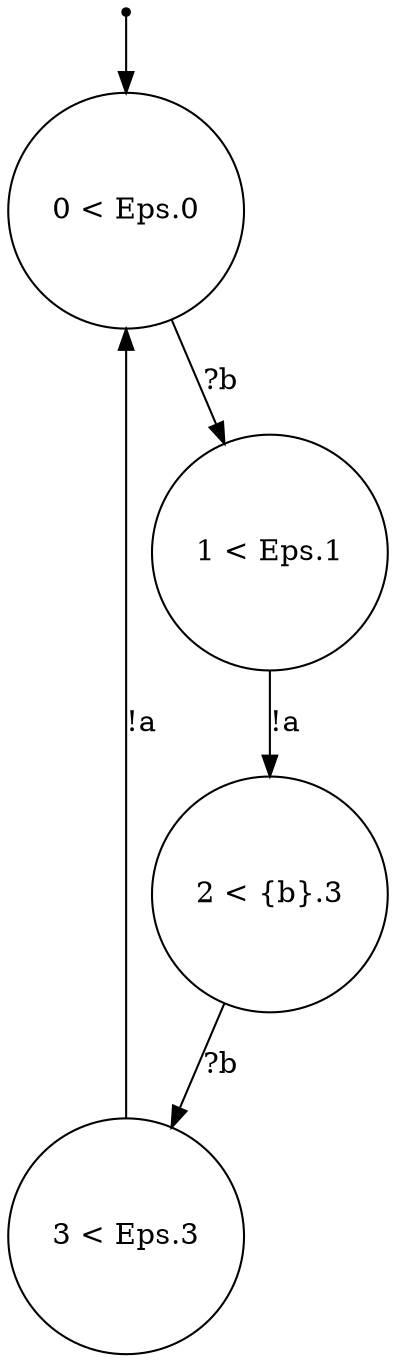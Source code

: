 digraph {
 node [shape=point] ENTRY
 node [shape=circle]
3 [label="3 < Eps.3
"]
2 [label="2 < {b}.3
"]
1 [label="1 < Eps.1
"]
0 [label="0 < Eps.0
"]
ENTRY -> 0
3 -> 0 [label="!a"]
2 -> 3 [label="?b"]
1 -> 2 [label="!a"]
0 -> 1 [label="?b"]

}